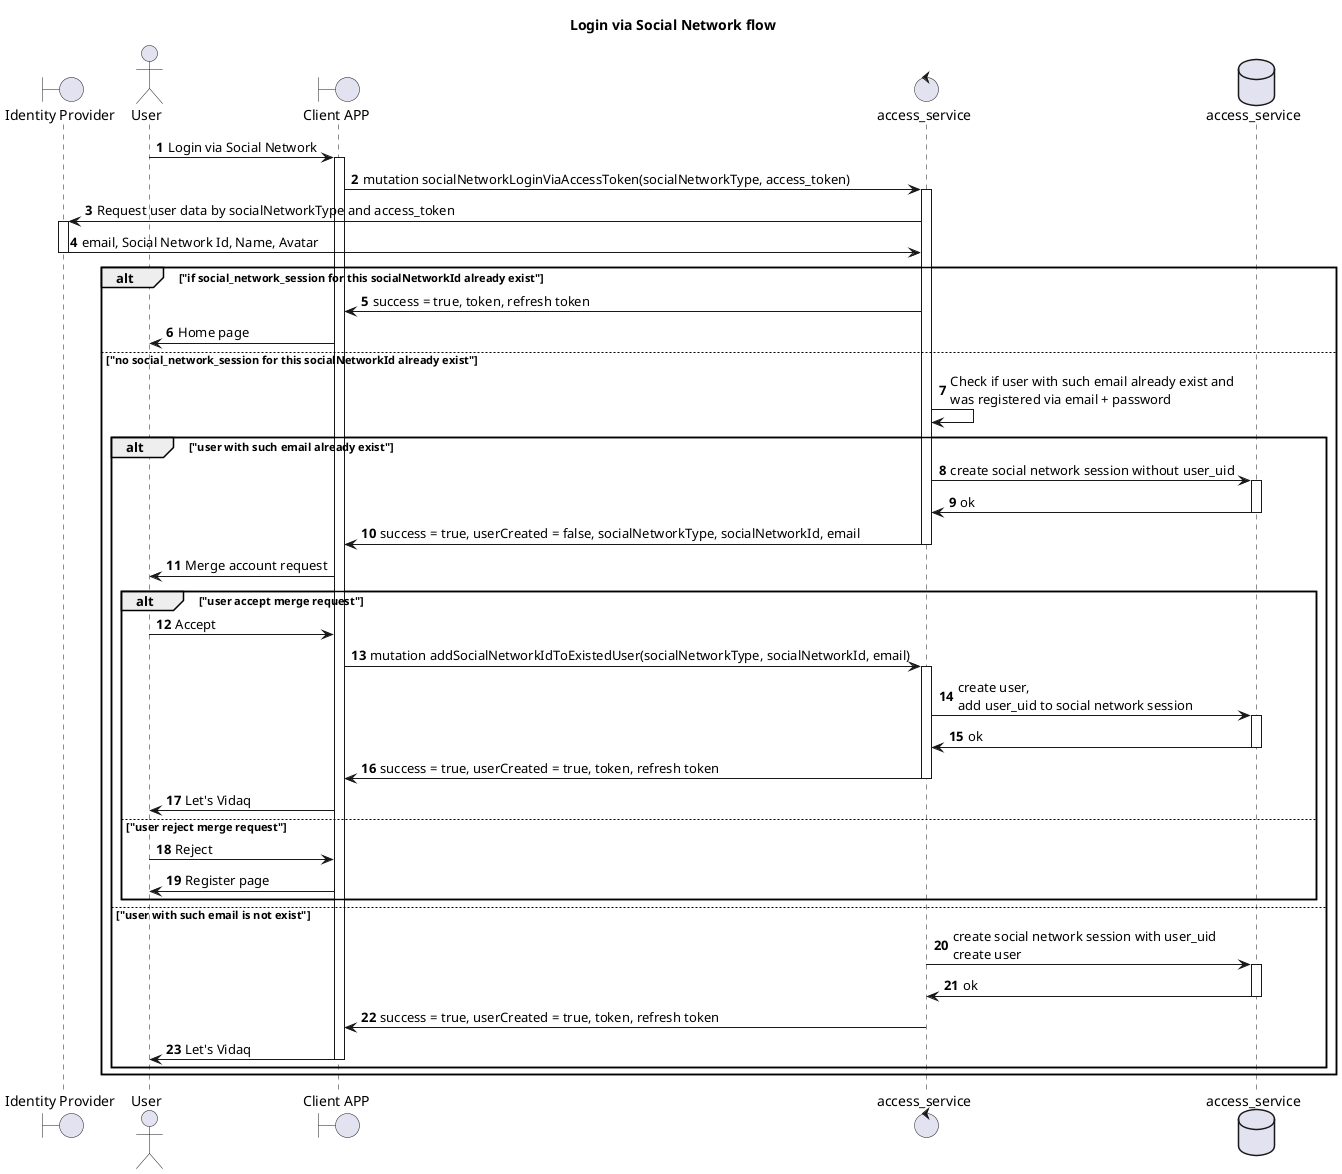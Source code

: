 @startuml

title "Login via Social Network flow"
boundary "Identity Provider" as SN
actor User as U
boundary "Client APP" as GUI
control "access_service" as AC
database "access_service" as DB

autonumber

U-> GUI: Login via Social Network
activate GUI
GUI -> AC: mutation socialNetworkLoginViaAccessToken(socialNetworkType, access_token)

activate AC
AC -> SN: Request user data by socialNetworkType and access_token
activate SN
SN -> AC: email, Social Network Id, Name, Avatar
deactivate SN
alt "if social_network_session for this socialNetworkId already exist"
AC -> GUI: success = true, token, refresh token
GUI -> U: Home page
else "no social_network_session for this socialNetworkId already exist"
AC -> AC: Check if user with such email already exist and\nwas registered via email + password
alt "user with such email already exist"
AC -> DB: create social network session without user_uid
activate DB
DB -> AC: ok
deactivate DB
AC -> GUI: success = true, userCreated = false, socialNetworkType, socialNetworkId, email
deactivate AC
GUI -> U: Merge account request
alt "user accept merge request"
U -> GUI: Accept
GUI -> AC: mutation addSocialNetworkIdToExistedUser(socialNetworkType, socialNetworkId, email)
activate AC
AC -> DB: create user,\nadd user_uid to social network session
activate DB
DB -> AC: ok
deactivate DB
AC -> GUI: success = true, userCreated = true, token, refresh token
deactivate AC
GUI -> U: Let's Vidaq
else "user reject merge request"
U -> GUI: Reject
GUI -> U: Register page
end
else  "user with such email is not exist"
AC -> DB: create social network session with user_uid \ncreate user
activate DB
DB -> AC: ok
deactivate DB
AC -> GUI: success = true, userCreated = true, token, refresh token
deactivate AC
GUI -> U: Let's Vidaq
deactivate GUI
end
end

@enduml